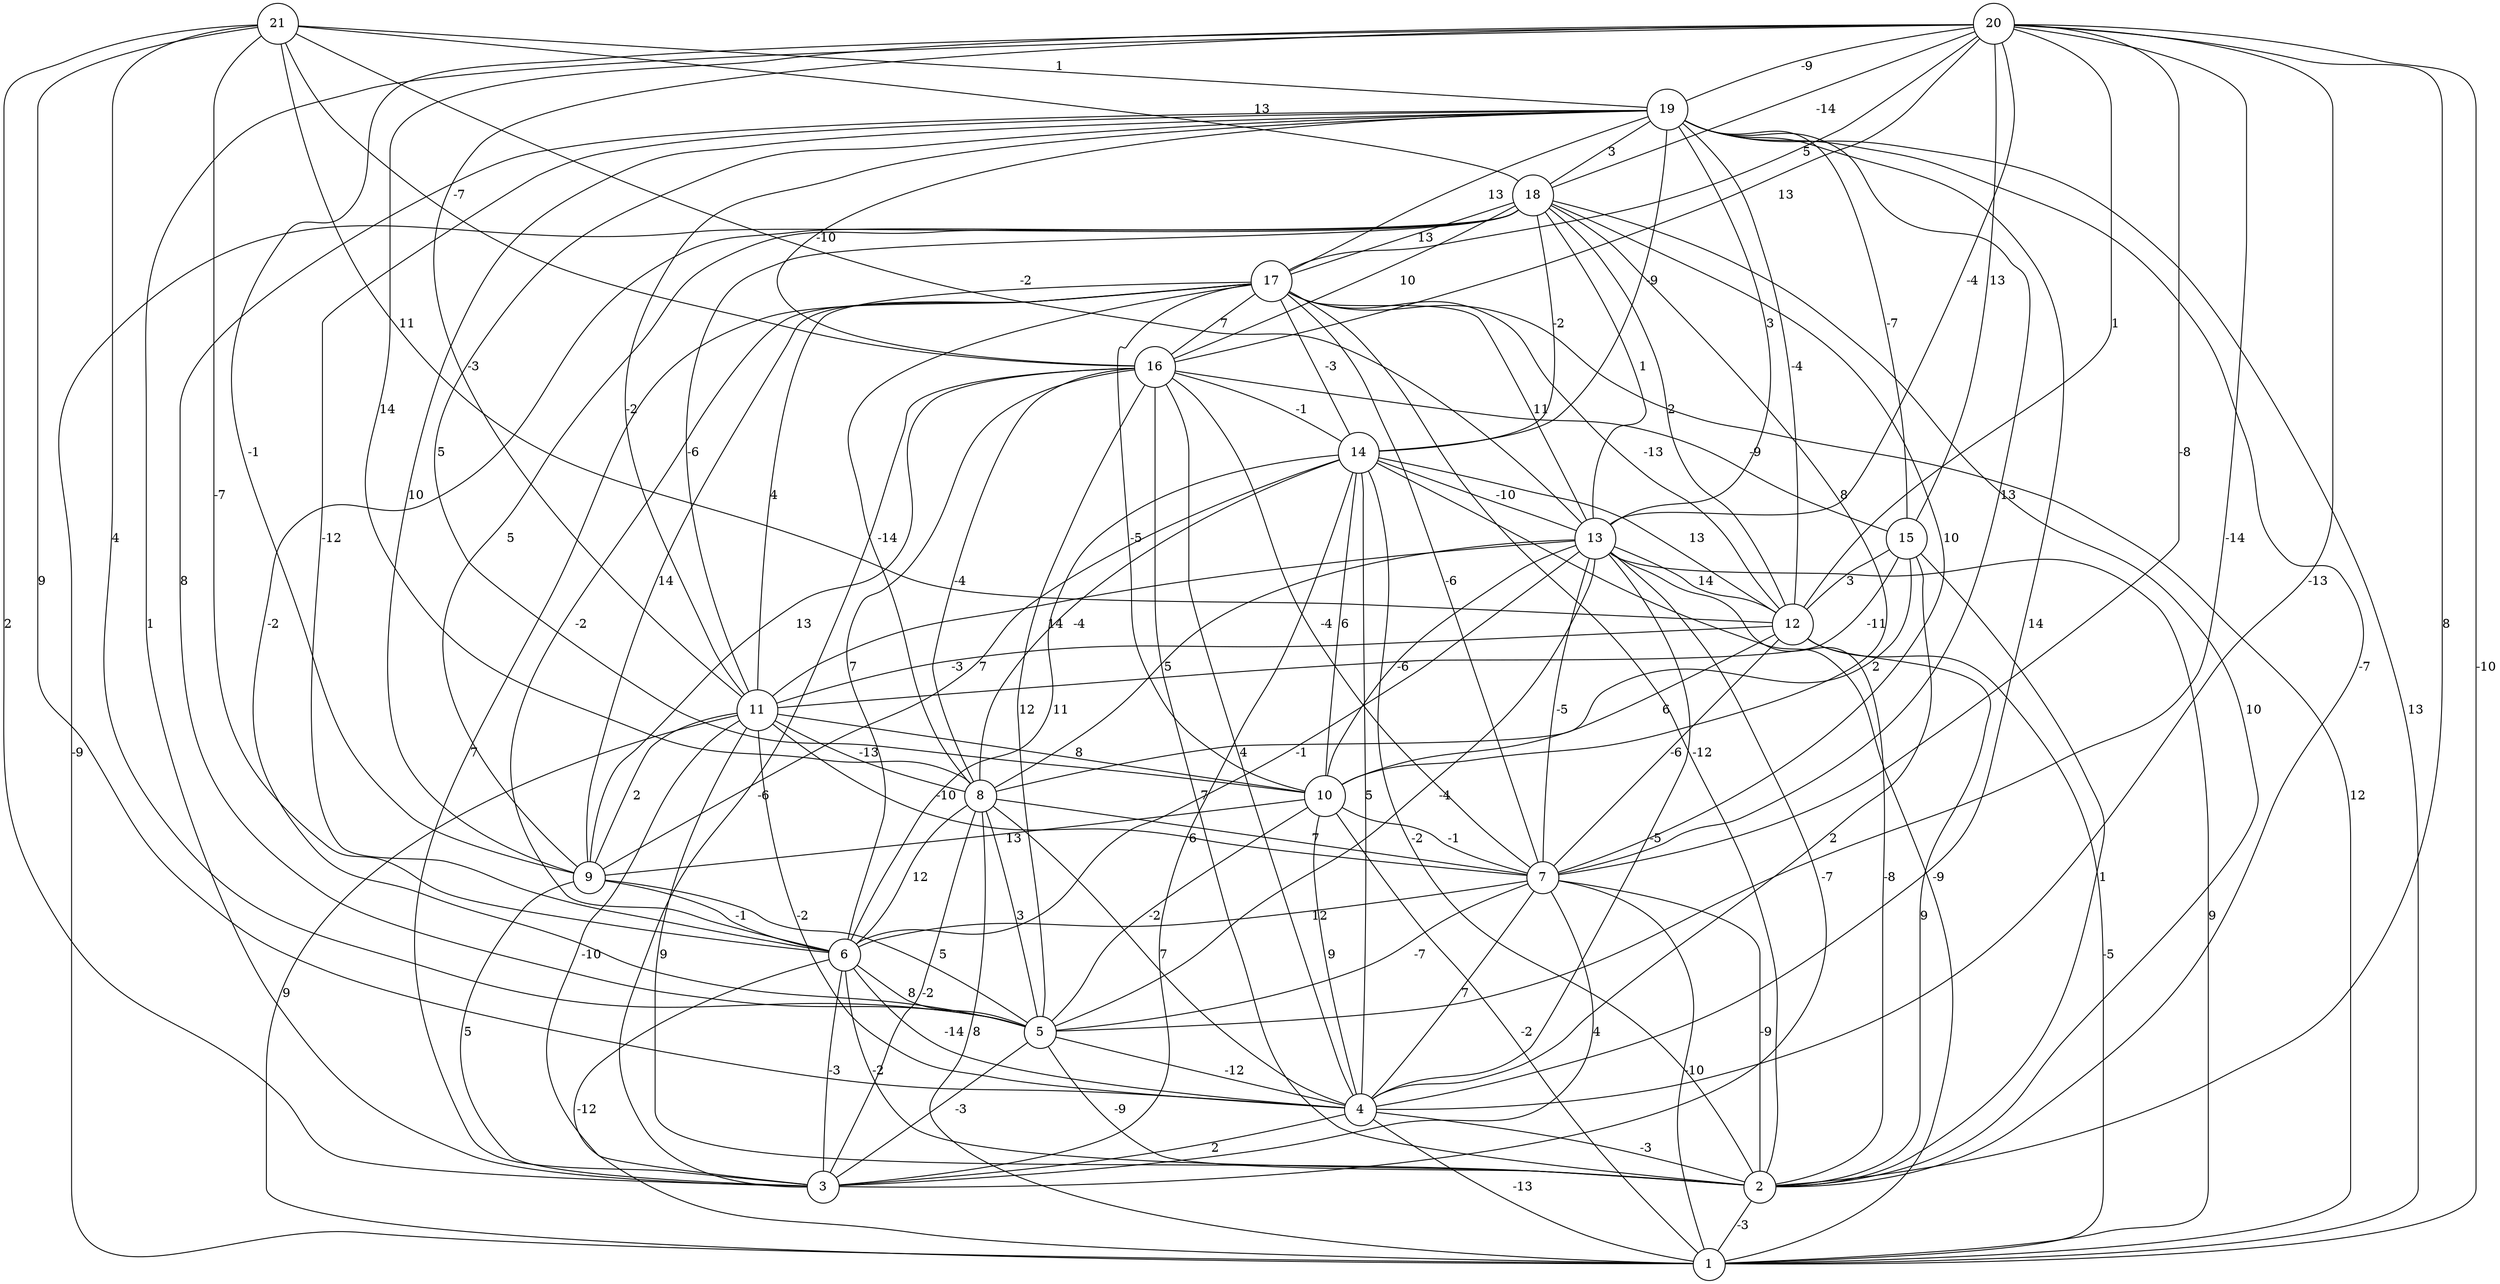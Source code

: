 graph { 
	 fontname="Helvetica,Arial,sans-serif" 
	 node [shape = circle]; 
	 21 -- 3 [label = "2"];
	 21 -- 4 [label = "9"];
	 21 -- 5 [label = "4"];
	 21 -- 6 [label = "-7"];
	 21 -- 12 [label = "11"];
	 21 -- 13 [label = "-2"];
	 21 -- 16 [label = "-7"];
	 21 -- 18 [label = "13"];
	 21 -- 19 [label = "1"];
	 20 -- 1 [label = "-10"];
	 20 -- 2 [label = "8"];
	 20 -- 3 [label = "1"];
	 20 -- 4 [label = "-13"];
	 20 -- 5 [label = "-14"];
	 20 -- 7 [label = "-8"];
	 20 -- 8 [label = "14"];
	 20 -- 9 [label = "-1"];
	 20 -- 11 [label = "-3"];
	 20 -- 12 [label = "1"];
	 20 -- 13 [label = "-4"];
	 20 -- 15 [label = "13"];
	 20 -- 16 [label = "13"];
	 20 -- 17 [label = "5"];
	 20 -- 18 [label = "-14"];
	 20 -- 19 [label = "-9"];
	 19 -- 1 [label = "13"];
	 19 -- 2 [label = "-7"];
	 19 -- 4 [label = "14"];
	 19 -- 5 [label = "8"];
	 19 -- 6 [label = "-12"];
	 19 -- 7 [label = "13"];
	 19 -- 9 [label = "10"];
	 19 -- 10 [label = "5"];
	 19 -- 11 [label = "-2"];
	 19 -- 12 [label = "-4"];
	 19 -- 13 [label = "3"];
	 19 -- 14 [label = "-9"];
	 19 -- 15 [label = "-7"];
	 19 -- 16 [label = "-10"];
	 19 -- 17 [label = "13"];
	 19 -- 18 [label = "3"];
	 18 -- 1 [label = "-9"];
	 18 -- 2 [label = "10"];
	 18 -- 5 [label = "-2"];
	 18 -- 7 [label = "10"];
	 18 -- 9 [label = "5"];
	 18 -- 10 [label = "8"];
	 18 -- 11 [label = "-6"];
	 18 -- 12 [label = "2"];
	 18 -- 13 [label = "1"];
	 18 -- 14 [label = "-2"];
	 18 -- 16 [label = "10"];
	 18 -- 17 [label = "13"];
	 17 -- 1 [label = "12"];
	 17 -- 2 [label = "-12"];
	 17 -- 3 [label = "7"];
	 17 -- 6 [label = "-2"];
	 17 -- 7 [label = "-6"];
	 17 -- 8 [label = "-14"];
	 17 -- 9 [label = "14"];
	 17 -- 10 [label = "-5"];
	 17 -- 11 [label = "4"];
	 17 -- 12 [label = "-13"];
	 17 -- 13 [label = "11"];
	 17 -- 14 [label = "-3"];
	 17 -- 16 [label = "7"];
	 16 -- 2 [label = "7"];
	 16 -- 3 [label = "-6"];
	 16 -- 4 [label = "4"];
	 16 -- 5 [label = "12"];
	 16 -- 6 [label = "7"];
	 16 -- 7 [label = "-4"];
	 16 -- 8 [label = "-4"];
	 16 -- 9 [label = "13"];
	 16 -- 14 [label = "-1"];
	 16 -- 15 [label = "-9"];
	 15 -- 2 [label = "1"];
	 15 -- 4 [label = "2"];
	 15 -- 8 [label = "2"];
	 15 -- 11 [label = "-11"];
	 15 -- 12 [label = "3"];
	 14 -- 1 [label = "-9"];
	 14 -- 2 [label = "-2"];
	 14 -- 3 [label = "6"];
	 14 -- 4 [label = "5"];
	 14 -- 6 [label = "11"];
	 14 -- 8 [label = "-4"];
	 14 -- 9 [label = "7"];
	 14 -- 10 [label = "6"];
	 14 -- 12 [label = "13"];
	 14 -- 13 [label = "-10"];
	 13 -- 1 [label = "9"];
	 13 -- 2 [label = "-8"];
	 13 -- 3 [label = "-7"];
	 13 -- 4 [label = "-5"];
	 13 -- 5 [label = "-4"];
	 13 -- 6 [label = "-1"];
	 13 -- 7 [label = "-5"];
	 13 -- 8 [label = "5"];
	 13 -- 10 [label = "-6"];
	 13 -- 11 [label = "14"];
	 13 -- 12 [label = "14"];
	 12 -- 1 [label = "-5"];
	 12 -- 2 [label = "9"];
	 12 -- 7 [label = "-6"];
	 12 -- 10 [label = "6"];
	 12 -- 11 [label = "-3"];
	 11 -- 1 [label = "9"];
	 11 -- 2 [label = "9"];
	 11 -- 3 [label = "-10"];
	 11 -- 4 [label = "-2"];
	 11 -- 7 [label = "-10"];
	 11 -- 8 [label = "-13"];
	 11 -- 9 [label = "2"];
	 11 -- 10 [label = "8"];
	 10 -- 1 [label = "-2"];
	 10 -- 4 [label = "9"];
	 10 -- 5 [label = "-2"];
	 10 -- 7 [label = "-1"];
	 10 -- 9 [label = "13"];
	 9 -- 3 [label = "5"];
	 9 -- 5 [label = "5"];
	 9 -- 6 [label = "-1"];
	 8 -- 1 [label = "8"];
	 8 -- 3 [label = "-2"];
	 8 -- 4 [label = "7"];
	 8 -- 5 [label = "3"];
	 8 -- 6 [label = "12"];
	 8 -- 7 [label = "7"];
	 7 -- 1 [label = "-10"];
	 7 -- 2 [label = "-9"];
	 7 -- 3 [label = "4"];
	 7 -- 4 [label = "7"];
	 7 -- 5 [label = "-7"];
	 7 -- 6 [label = "12"];
	 6 -- 1 [label = "-12"];
	 6 -- 2 [label = "-2"];
	 6 -- 3 [label = "-3"];
	 6 -- 4 [label = "-14"];
	 6 -- 5 [label = "8"];
	 5 -- 2 [label = "-9"];
	 5 -- 3 [label = "-3"];
	 5 -- 4 [label = "-12"];
	 4 -- 1 [label = "-13"];
	 4 -- 2 [label = "-3"];
	 4 -- 3 [label = "2"];
	 2 -- 1 [label = "-3"];
	 1;
	 2;
	 3;
	 4;
	 5;
	 6;
	 7;
	 8;
	 9;
	 10;
	 11;
	 12;
	 13;
	 14;
	 15;
	 16;
	 17;
	 18;
	 19;
	 20;
	 21;
}
